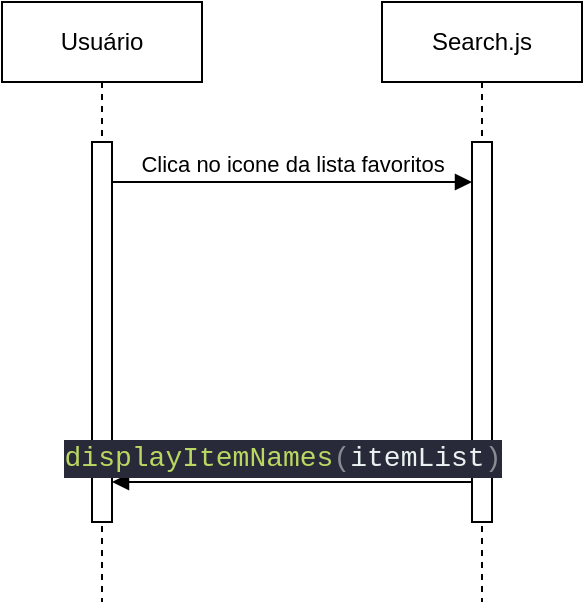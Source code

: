 <mxfile version="24.7.5">
  <diagram name="Página-1" id="30S28V-sfpHmcAIecQgn">
    <mxGraphModel dx="792" dy="1187" grid="1" gridSize="10" guides="1" tooltips="1" connect="1" arrows="1" fold="1" page="1" pageScale="1" pageWidth="827" pageHeight="1169" math="0" shadow="0">
      <root>
        <mxCell id="0" />
        <mxCell id="1" parent="0" />
        <mxCell id="teBmgloNEacWPZcQMbZP-2" value="Usuário" style="shape=umlLifeline;perimeter=lifelinePerimeter;whiteSpace=wrap;html=1;container=0;dropTarget=0;collapsible=0;recursiveResize=0;outlineConnect=0;portConstraint=eastwest;newEdgeStyle={&quot;edgeStyle&quot;:&quot;elbowEdgeStyle&quot;,&quot;elbow&quot;:&quot;vertical&quot;,&quot;curved&quot;:0,&quot;rounded&quot;:0};" parent="1" vertex="1">
          <mxGeometry x="90" y="80" width="100" height="300" as="geometry" />
        </mxCell>
        <mxCell id="teBmgloNEacWPZcQMbZP-3" value="" style="html=1;points=[];perimeter=orthogonalPerimeter;outlineConnect=0;targetShapes=umlLifeline;portConstraint=eastwest;newEdgeStyle={&quot;edgeStyle&quot;:&quot;elbowEdgeStyle&quot;,&quot;elbow&quot;:&quot;vertical&quot;,&quot;curved&quot;:0,&quot;rounded&quot;:0};" parent="teBmgloNEacWPZcQMbZP-2" vertex="1">
          <mxGeometry x="45" y="70" width="10" height="190" as="geometry" />
        </mxCell>
        <mxCell id="teBmgloNEacWPZcQMbZP-4" value="Search.js" style="shape=umlLifeline;perimeter=lifelinePerimeter;whiteSpace=wrap;html=1;container=0;dropTarget=0;collapsible=0;recursiveResize=0;outlineConnect=0;portConstraint=eastwest;newEdgeStyle={&quot;edgeStyle&quot;:&quot;elbowEdgeStyle&quot;,&quot;elbow&quot;:&quot;vertical&quot;,&quot;curved&quot;:0,&quot;rounded&quot;:0};" parent="1" vertex="1">
          <mxGeometry x="280" y="80" width="100" height="300" as="geometry" />
        </mxCell>
        <mxCell id="teBmgloNEacWPZcQMbZP-5" value="" style="html=1;points=[];perimeter=orthogonalPerimeter;outlineConnect=0;targetShapes=umlLifeline;portConstraint=eastwest;newEdgeStyle={&quot;edgeStyle&quot;:&quot;elbowEdgeStyle&quot;,&quot;elbow&quot;:&quot;vertical&quot;,&quot;curved&quot;:0,&quot;rounded&quot;:0};" parent="teBmgloNEacWPZcQMbZP-4" vertex="1">
          <mxGeometry x="45" y="70" width="10" height="190" as="geometry" />
        </mxCell>
        <mxCell id="teBmgloNEacWPZcQMbZP-15" value="Clica no icone da lista favoritos" style="html=1;verticalAlign=bottom;endArrow=block;edgeStyle=elbowEdgeStyle;elbow=vertical;curved=0;rounded=0;" parent="1" source="teBmgloNEacWPZcQMbZP-3" target="teBmgloNEacWPZcQMbZP-5" edge="1">
          <mxGeometry x="0.002" relative="1" as="geometry">
            <mxPoint x="150" y="170" as="sourcePoint" />
            <Array as="points">
              <mxPoint x="245" y="170" />
            </Array>
            <mxPoint x="320" y="170" as="targetPoint" />
            <mxPoint as="offset" />
          </mxGeometry>
        </mxCell>
        <mxCell id="teBmgloNEacWPZcQMbZP-16" value="&lt;div style=&quot;color: rgb(234, 242, 241); background-color: rgb(40, 42, 58); font-family: Consolas, &amp;quot;Courier New&amp;quot;, monospace; font-size: 14px; line-height: 19px; white-space-collapse: preserve;&quot;&gt;&lt;span style=&quot;color: #bad761;&quot;&gt;displayItemNames&lt;/span&gt;&lt;span style=&quot;color: #888d94;&quot;&gt;(&lt;/span&gt;itemList&lt;span style=&quot;color: #888d94;&quot;&gt;)&lt;/span&gt;&lt;/div&gt;" style="html=1;verticalAlign=bottom;endArrow=block;edgeStyle=elbowEdgeStyle;elbow=vertical;curved=0;rounded=0;" parent="1" edge="1">
          <mxGeometry x="0.244" relative="1" as="geometry">
            <mxPoint x="280" y="320" as="sourcePoint" />
            <Array as="points">
              <mxPoint x="325" y="320" />
            </Array>
            <mxPoint x="145.0" y="320" as="targetPoint" />
            <mxPoint as="offset" />
          </mxGeometry>
        </mxCell>
      </root>
    </mxGraphModel>
  </diagram>
</mxfile>
